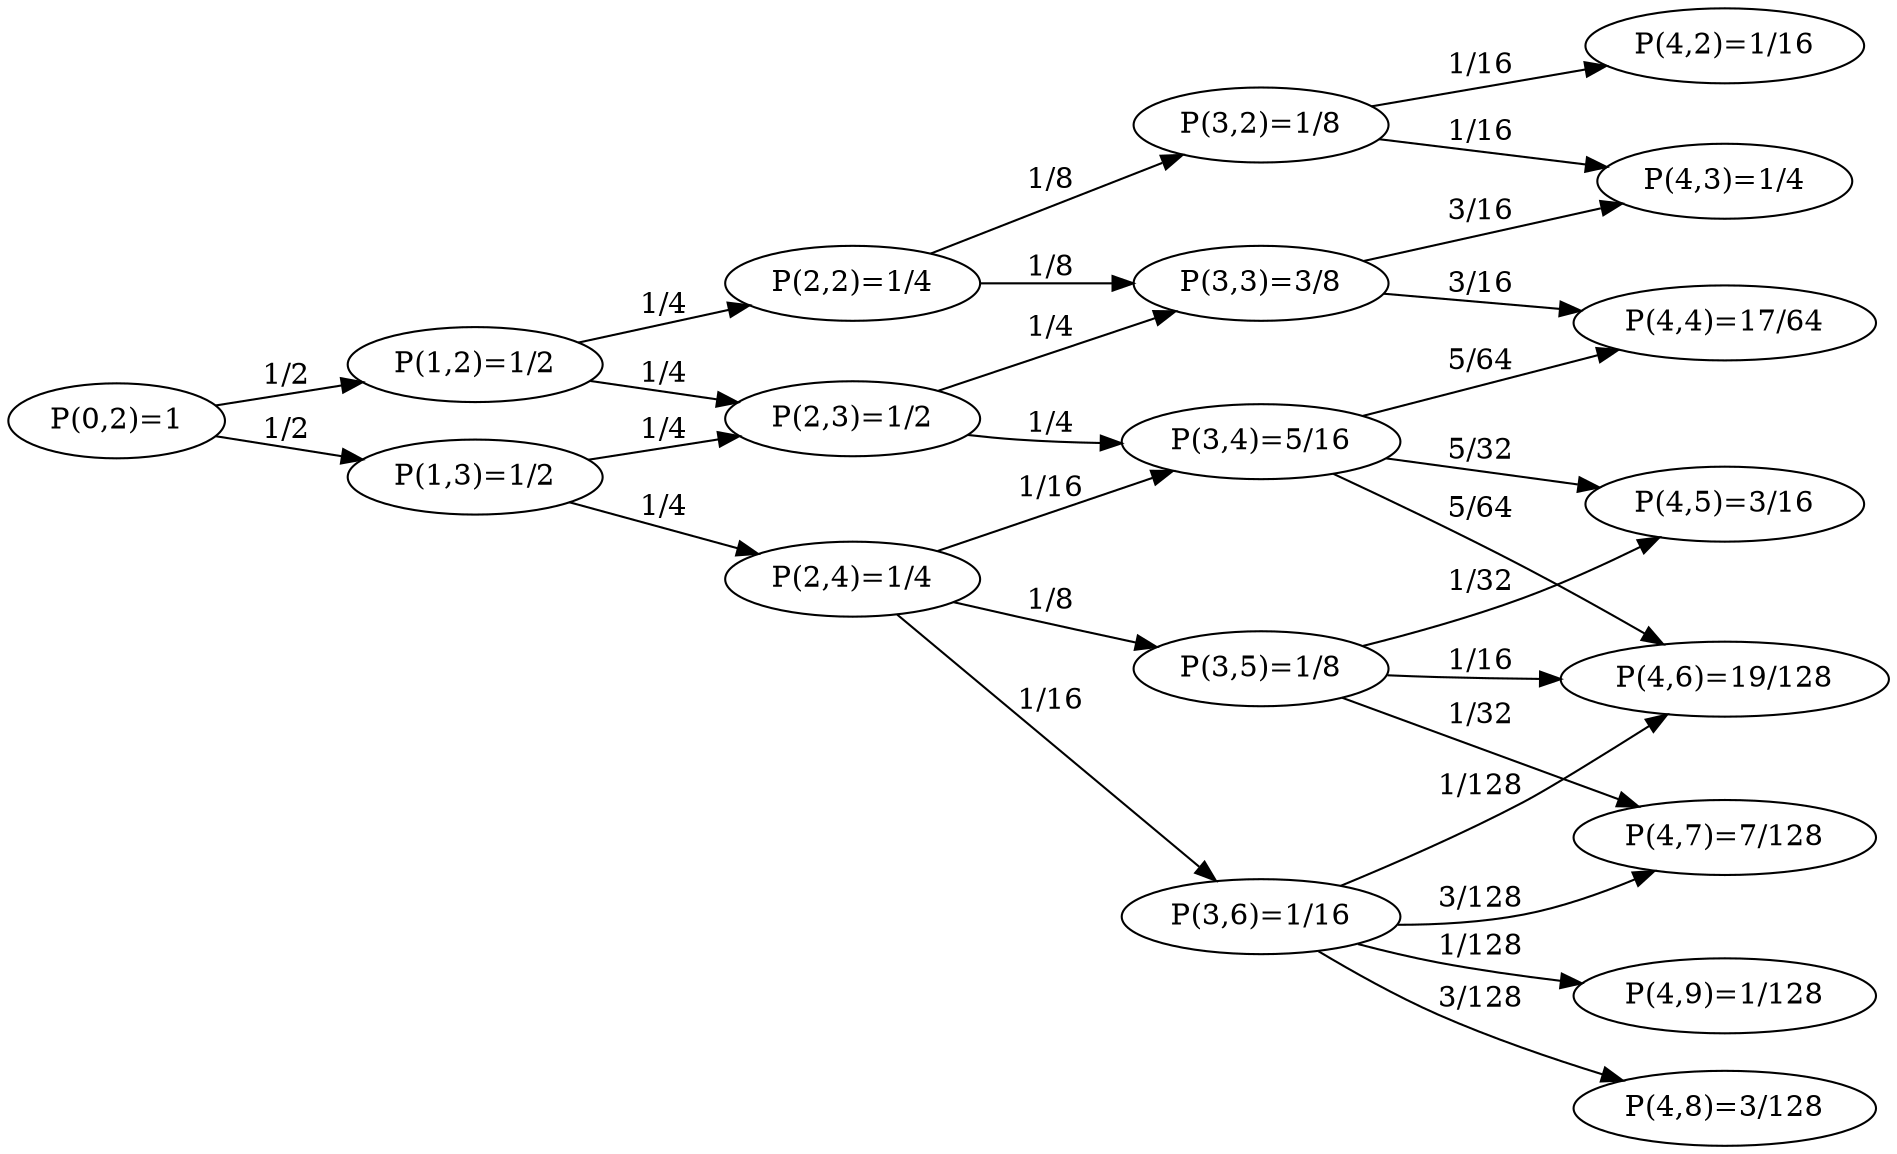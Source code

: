 digraph G {

graph [rankdir="LR"];
p02 [label="P(0,2)=1"];
p12 [label="P(1,2)=1/2"];
p13 [label="P(1,3)=1/2"];
p22 [label="P(2,2)=1/4"];
p23 [label="P(2,3)=1/2"];
p24 [label="P(2,4)=1/4"];
p32 [label="P(3,2)=1/8"];
p33 [label="P(3,3)=3/8"];
p34 [label="P(3,4)=5/16"];
p35 [label="P(3,5)=1/8"];
p36 [label="P(3,6)=1/16"];
p42 [label="P(4,2)=1/16"];
p43 [label="P(4,3)=1/4"];
p44 [label="P(4,4)=17/64"];
p45 [label="P(4,5)=3/16"];
p46 [label="P(4,6)=19/128"];
p47 [label="P(4,7)=7/128"];
p48 [label="P(4,8)=3/128"];
p49 [label="P(4,9)=1/128"];

p02->p12 [label="1/2"]
p02->p13 [label="1/2"]

p12->p22 [label="1/4"]
p12->p23 [label="1/4"]
p13->p23 [label="1/4"]
p13->p24 [label="1/4"]

p22->p32 [label="1/8"]
p22->p33 [label="1/8"]
p23->p33 [label="1/4"]
p23->p34 [label="1/4"]
p24->p34 [label="1/16"]
p24->p35 [label="1/8"]
p24->p36 [label="1/16"]

p32->p42 [label="1/16"]
p32->p43 [label="1/16"]
p33->p43 [label="3/16"]
p33->p44 [label="3/16"]
p34->p44 [label="5/64"]
p34->p45 [label="5/32"]
p34->p46 [label="5/64"]
p35->p45 [label="1/32"]
p35->p46 [label="1/16"]
p35->p47 [label="1/32"]
p36->p46 [label="1/128"]
p36->p47 [label="3/128"]
p36->p48 [label="3/128"]
p36->p49 [label="1/128"]
}
